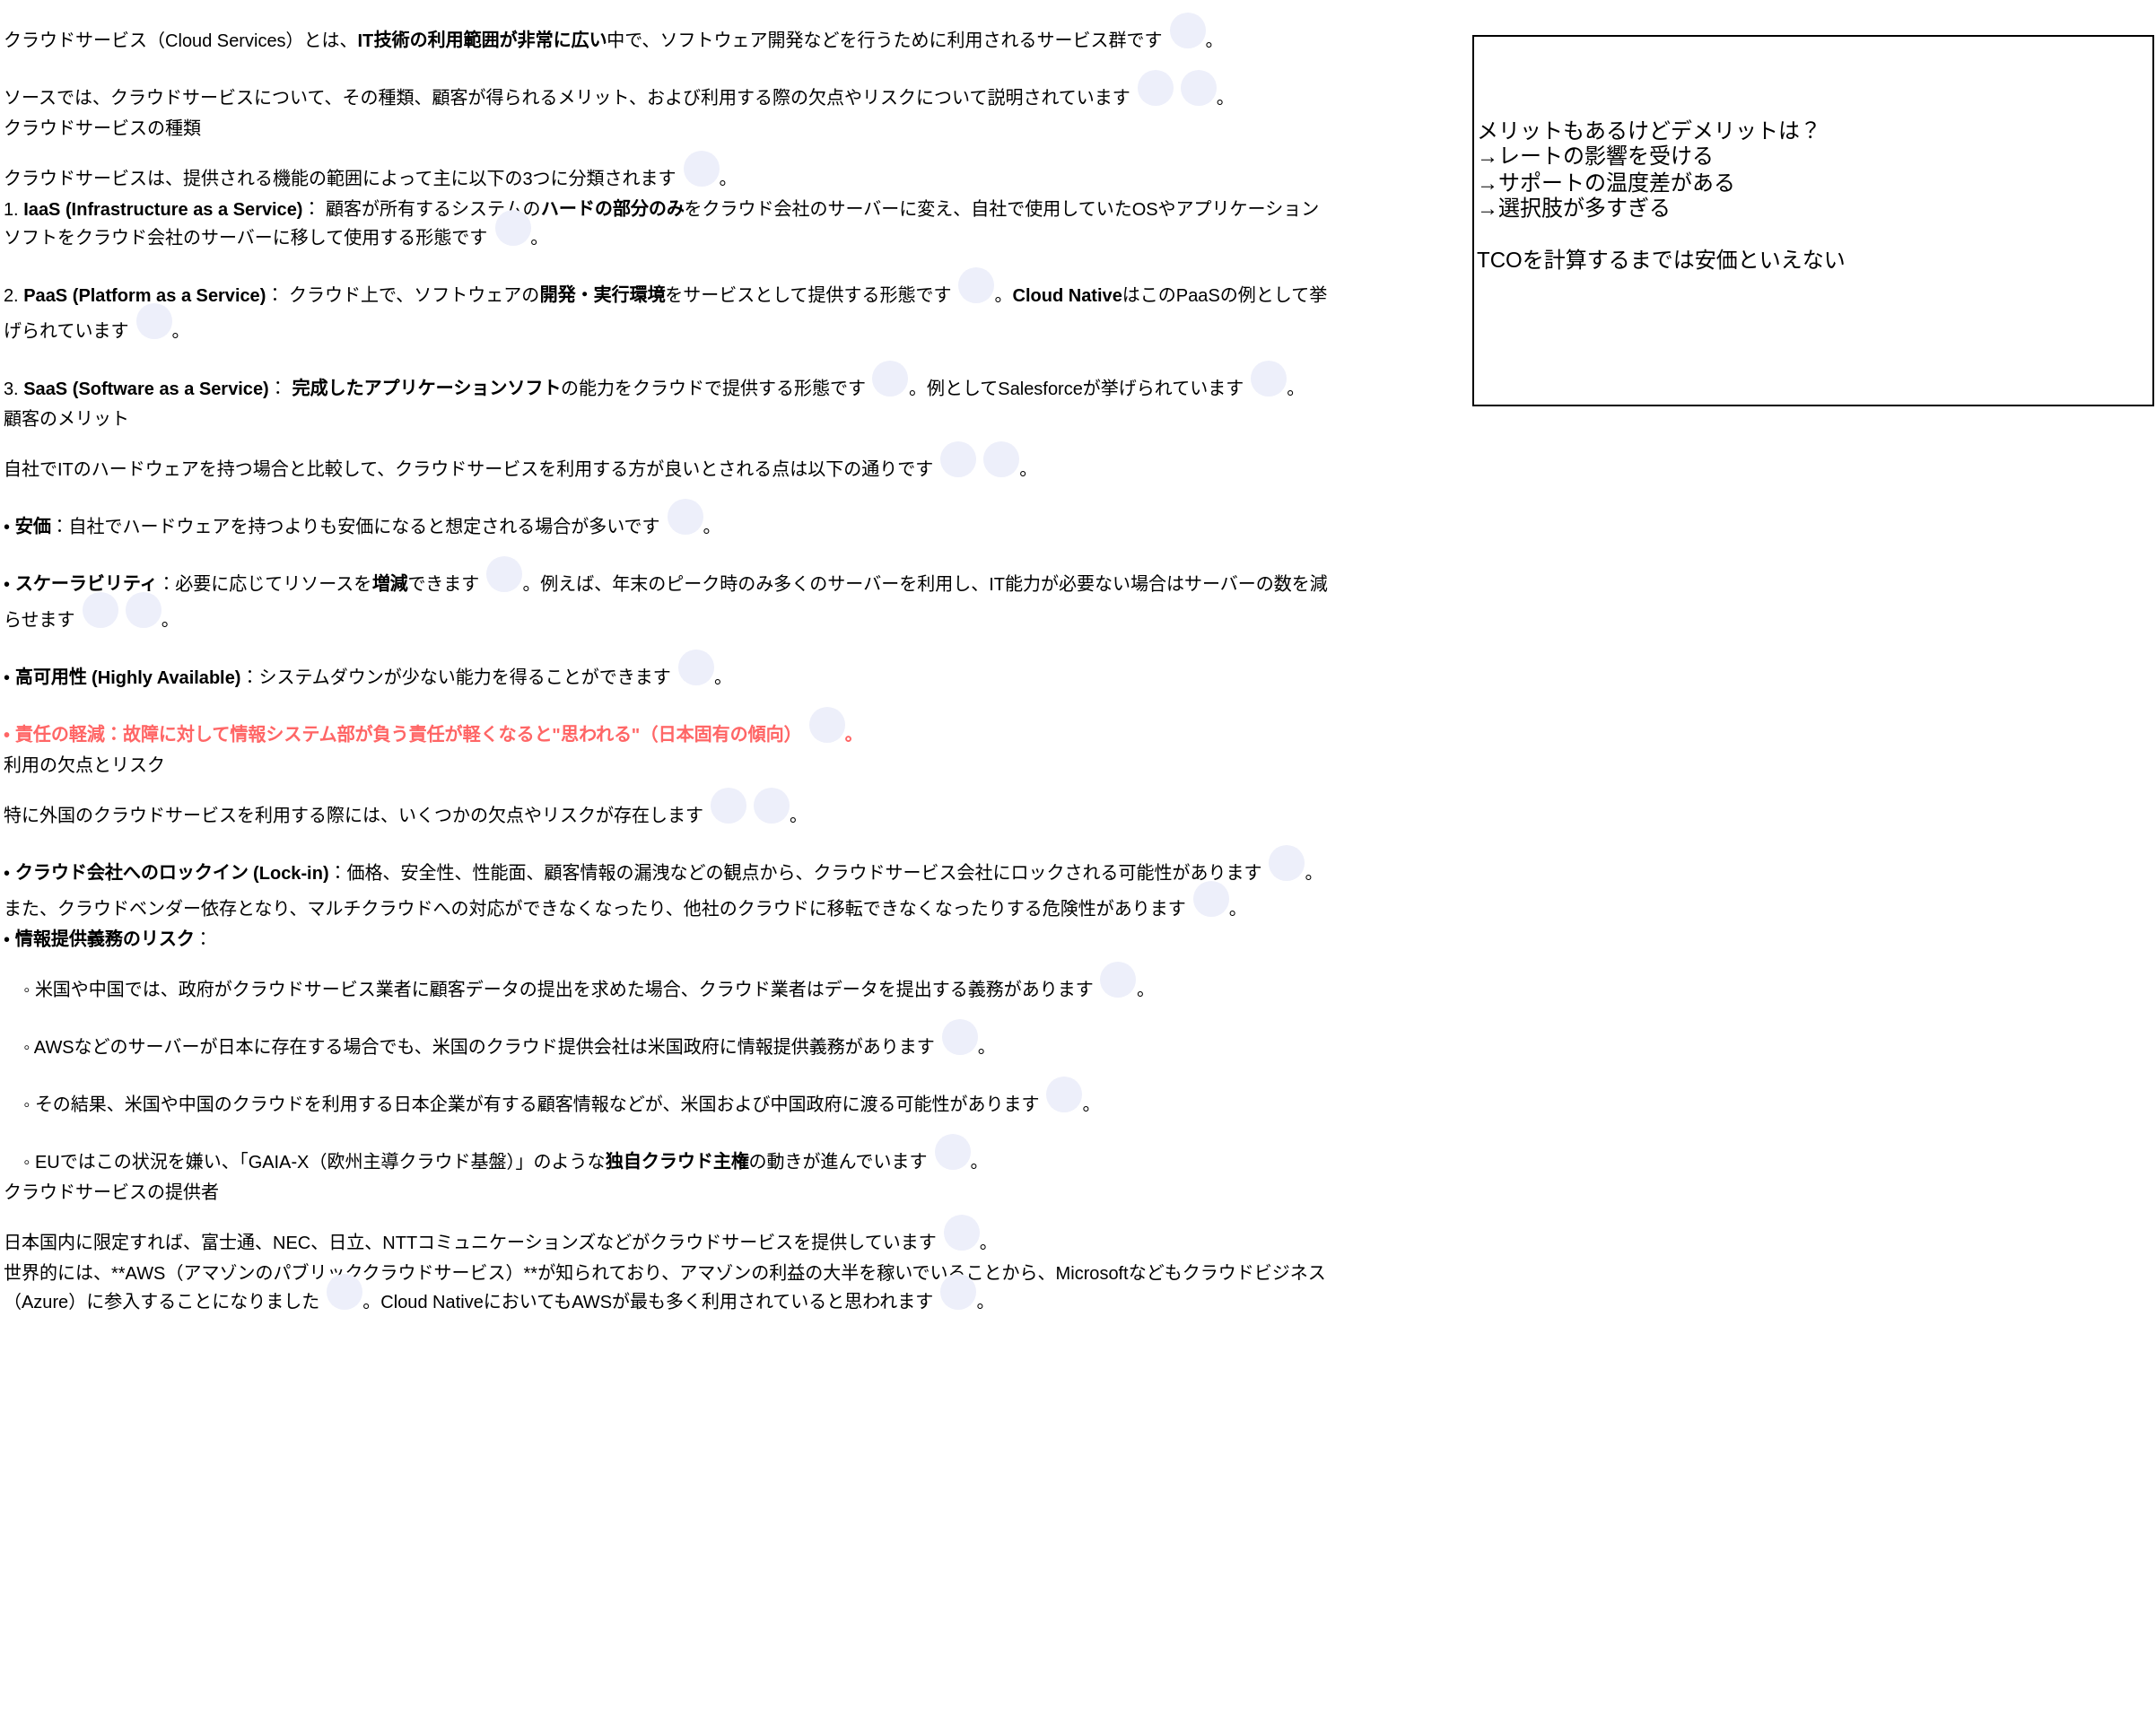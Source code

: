 <mxfile version="28.2.3">
  <diagram name="ページ1" id="MJAz-VtTbIhIS10xH3cN">
    <mxGraphModel dx="1078" dy="933" grid="0" gridSize="10" guides="1" tooltips="1" connect="1" arrows="1" fold="1" page="1" pageScale="1" pageWidth="827" pageHeight="1169" math="0" shadow="0">
      <root>
        <mxCell id="0" />
        <mxCell id="1" parent="0" />
        <mxCell id="_r5Ha-2MLwBzfNucuxSq-2" value="&lt;div style=&quot;line-height: 0%;&quot;&gt;&lt;div class=&quot;paragraph normal ng-star-inserted&quot; data-start-index=&quot;0&quot; style=&quot;font-style: normal; font-variant: normal; font-size-adjust: none; font-kerning: auto; font-optical-sizing: auto; font-feature-settings: normal; font-variation-settings: normal; font-weight: 400; font-stretch: normal; font-family: &amp;quot;Google Sans Text&amp;quot;, &amp;quot;Google Sans&amp;quot;, sans-serif; letter-spacing: normal; margin-block-end: 0.75rem;&quot;&gt;&lt;font style=&quot;font-size: 10px;&quot;&gt;&lt;span data-start-index=&quot;0&quot; class=&quot;ng-star-inserted&quot;&gt;クラウドサービス（Cloud Services）とは、&lt;/span&gt;&lt;b data-start-index=&quot;27&quot; class=&quot;ng-star-inserted&quot;&gt;IT技術の利用範囲が非常に広い&lt;/b&gt;&lt;span data-start-index=&quot;42&quot; class=&quot;ng-star-inserted&quot;&gt;中で、ソフトウェア開発などを行うために利用されるサービス群です&lt;/span&gt;&lt;span style=&quot;&quot; class=&quot;ng-star-inserted&quot;&gt;&lt;button class=&quot;xap-inline-dialog citation-marker ng-star-inserted&quot; aria-haspopup=&quot;dialog&quot; aria-describedby=&quot;cdk-describedby-message-ng-1-17&quot; data-disabled=&quot;false&quot; style=&quot;font-style: normal; font-variant: normal; font-size-adjust: none; font-kerning: auto; font-optical-sizing: auto; font-feature-settings: normal; font-variation-settings: normal; font-weight: 500; font-stretch: normal; line-height: 16px; font-family: &amp;quot;Google Sans Text&amp;quot;, &amp;quot;Google Sans&amp;quot;, sans-serif; letter-spacing: 0.096px; border: 0px; border-radius: 50%; height: 20px; margin-inline-start: 4px; min-width: 20px; cursor: pointer; background-color: rgb(237, 239, 250); color: rgb(27, 27, 28); transition: opacity 0.2s linear; opacity: 1; user-select: none;&quot;&gt;&lt;/button&gt;&lt;/span&gt;&lt;span data-start-index=&quot;73&quot; class=&quot;ng-star-inserted&quot;&gt;。&lt;/span&gt;&lt;/font&gt;&lt;/div&gt;&lt;div class=&quot;paragraph normal ng-star-inserted&quot; data-start-index=&quot;74&quot; style=&quot;font-style: normal; font-variant: normal; font-size-adjust: none; font-kerning: auto; font-optical-sizing: auto; font-feature-settings: normal; font-variation-settings: normal; font-weight: 400; font-stretch: normal; font-family: &amp;quot;Google Sans Text&amp;quot;, &amp;quot;Google Sans&amp;quot;, sans-serif; letter-spacing: normal; margin-block-end: 0.75rem;&quot;&gt;&lt;font style=&quot;font-size: 10px;&quot;&gt;&lt;span data-start-index=&quot;74&quot; class=&quot;ng-star-inserted&quot;&gt;ソースでは、クラウドサービスについて、その種類、顧客が得られるメリット、および利用する際の欠点やリスクについて説明されています&lt;/span&gt;&lt;span class=&quot;ng-star-inserted&quot;&gt;&lt;button class=&quot;xap-inline-dialog citation-marker ng-star-inserted&quot; aria-haspopup=&quot;dialog&quot; aria-describedby=&quot;cdk-describedby-message-ng-1-17&quot; data-disabled=&quot;false&quot; style=&quot;font-style: normal; font-variant: normal; font-size-adjust: none; font-kerning: auto; font-optical-sizing: auto; font-feature-settings: normal; font-variation-settings: normal; font-weight: 500; font-stretch: normal; line-height: 16px; font-family: &amp;quot;Google Sans Text&amp;quot;, &amp;quot;Google Sans&amp;quot;, sans-serif; letter-spacing: 0.096px; border: 0px; border-radius: 50%; height: 20px; margin-inline-start: 4px; min-width: 20px; cursor: pointer; background-color: rgb(237, 239, 250); color: rgb(27, 27, 28); transition: opacity 0.2s linear; opacity: 1; user-select: none;&quot;&gt;&lt;/button&gt;&lt;/span&gt;&lt;span class=&quot;ng-star-inserted&quot;&gt;&lt;button class=&quot;xap-inline-dialog citation-marker ng-star-inserted&quot; aria-haspopup=&quot;dialog&quot; aria-describedby=&quot;cdk-describedby-message-ng-1-17&quot; data-disabled=&quot;false&quot; style=&quot;font-style: normal; font-variant: normal; font-size-adjust: none; font-kerning: auto; font-optical-sizing: auto; font-feature-settings: normal; font-variation-settings: normal; font-weight: 500; font-stretch: normal; line-height: 16px; font-family: &amp;quot;Google Sans Text&amp;quot;, &amp;quot;Google Sans&amp;quot;, sans-serif; letter-spacing: 0.096px; border: 0px; border-radius: 50%; height: 20px; margin-inline-start: 4px; min-width: 20px; cursor: pointer; background-color: rgb(237, 239, 250); color: rgb(27, 27, 28); transition: opacity 0.2s linear; opacity: 1; user-select: none;&quot;&gt;&lt;/button&gt;&lt;/span&gt;&lt;span data-start-index=&quot;137&quot; class=&quot;ng-star-inserted&quot;&gt;。&lt;/span&gt;&lt;/font&gt;&lt;/div&gt;&lt;div class=&quot;paragraph heading3 ng-star-inserted&quot; data-start-index=&quot;138&quot; style=&quot;font-style: normal; font-variant: normal; font-size-adjust: none; font-kerning: auto; font-optical-sizing: auto; font-feature-settings: normal; font-variation-settings: normal; font-weight: 500; font-stretch: normal; font-family: &amp;quot;Google Sans Text&amp;quot;, &amp;quot;Google Sans&amp;quot;, sans-serif; letter-spacing: normal; margin-block-end: 0.75rem;&quot;&gt;&lt;span data-start-index=&quot;138&quot; class=&quot;ng-star-inserted&quot;&gt;&lt;font style=&quot;font-size: 10px;&quot;&gt;クラウドサービスの種類&lt;/font&gt;&lt;/span&gt;&lt;/div&gt;&lt;div class=&quot;paragraph normal ng-star-inserted&quot; data-start-index=&quot;149&quot; style=&quot;font-style: normal; font-variant: normal; font-size-adjust: none; font-kerning: auto; font-optical-sizing: auto; font-feature-settings: normal; font-variation-settings: normal; font-weight: 400; font-stretch: normal; font-family: &amp;quot;Google Sans Text&amp;quot;, &amp;quot;Google Sans&amp;quot;, sans-serif; letter-spacing: normal; margin-block-end: 0.75rem;&quot;&gt;&lt;font style=&quot;font-size: 10px;&quot;&gt;&lt;span data-start-index=&quot;149&quot; class=&quot;ng-star-inserted&quot;&gt;クラウドサービスは、提供される機能の範囲によって主に以下の3つに分類されます&lt;/span&gt;&lt;span class=&quot;ng-star-inserted&quot;&gt;&lt;button class=&quot;xap-inline-dialog citation-marker ng-star-inserted&quot; aria-haspopup=&quot;dialog&quot; aria-describedby=&quot;cdk-describedby-message-ng-1-17&quot; data-disabled=&quot;false&quot; style=&quot;font-style: normal; font-variant: normal; font-size-adjust: none; font-kerning: auto; font-optical-sizing: auto; font-feature-settings: normal; font-variation-settings: normal; font-weight: 500; font-stretch: normal; line-height: 16px; font-family: &amp;quot;Google Sans Text&amp;quot;, &amp;quot;Google Sans&amp;quot;, sans-serif; letter-spacing: 0.096px; border: 0px; border-radius: 50%; height: 20px; margin-inline-start: 4px; min-width: 20px; cursor: pointer; background-color: rgb(237, 239, 250); color: rgb(27, 27, 28); transition: opacity 0.2s linear; opacity: 1; user-select: none;&quot;&gt;&lt;/button&gt;&lt;/span&gt;&lt;span data-start-index=&quot;187&quot; class=&quot;ng-star-inserted&quot;&gt;。&lt;/span&gt;&lt;/font&gt;&lt;/div&gt;&lt;div class=&quot;paragraph normal ng-star-inserted&quot; data-start-index=&quot;188&quot; style=&quot;font-style: normal; font-variant: normal; font-size-adjust: none; font-kerning: auto; font-optical-sizing: auto; font-feature-settings: normal; font-variation-settings: normal; font-weight: 400; font-stretch: normal; font-family: &amp;quot;Google Sans Text&amp;quot;, &amp;quot;Google Sans&amp;quot;, sans-serif; letter-spacing: normal; margin-block-end: 0.75rem;&quot;&gt;&lt;font style=&quot;font-size: 10px;&quot;&gt;&lt;span class=&quot;ng-star-inserted&quot;&gt;1. &lt;/span&gt;&lt;b data-start-index=&quot;188&quot; class=&quot;ng-star-inserted&quot;&gt;IaaS (Infrastructure as a Service)&lt;/b&gt;&lt;span data-start-index=&quot;222&quot; class=&quot;ng-star-inserted&quot;&gt;：&lt;/span&gt;&lt;span data-start-index=&quot;223&quot; class=&quot;ng-star-inserted&quot;&gt; &lt;/span&gt;&lt;span data-start-index=&quot;224&quot; class=&quot;ng-star-inserted&quot;&gt;顧客が所有するシステムの&lt;/span&gt;&lt;b data-start-index=&quot;236&quot; class=&quot;ng-star-inserted&quot;&gt;ハードの部分のみ&lt;/b&gt;&lt;span data-start-index=&quot;244&quot; class=&quot;ng-star-inserted&quot;&gt;をクラウド会社のサーバーに変え、自社で使用していたOSやアプリケーションソフトをクラウド会社のサーバーに移して使用する形態です&lt;/span&gt;&lt;span class=&quot;ng-star-inserted&quot;&gt;&lt;button class=&quot;xap-inline-dialog citation-marker ng-star-inserted&quot; aria-haspopup=&quot;dialog&quot; aria-describedby=&quot;cdk-describedby-message-ng-1-17&quot; data-disabled=&quot;false&quot; style=&quot;font-style: normal; font-variant: normal; font-size-adjust: none; font-kerning: auto; font-optical-sizing: auto; font-feature-settings: normal; font-variation-settings: normal; font-weight: 500; font-stretch: normal; line-height: 16px; font-family: &amp;quot;Google Sans Text&amp;quot;, &amp;quot;Google Sans&amp;quot;, sans-serif; letter-spacing: 0.096px; border: 0px; border-radius: 50%; height: 20px; margin-inline-start: 4px; min-width: 20px; cursor: pointer; background-color: rgb(237, 239, 250); color: rgb(27, 27, 28); transition: opacity 0.2s linear; opacity: 1; user-select: none;&quot;&gt;&lt;/button&gt;&lt;/span&gt;&lt;span data-start-index=&quot;307&quot; class=&quot;ng-star-inserted&quot;&gt;。&lt;/span&gt;&lt;/font&gt;&lt;/div&gt;&lt;div class=&quot;paragraph normal ng-star-inserted&quot; data-start-index=&quot;308&quot; style=&quot;font-style: normal; font-variant: normal; font-size-adjust: none; font-kerning: auto; font-optical-sizing: auto; font-feature-settings: normal; font-variation-settings: normal; font-weight: 400; font-stretch: normal; font-family: &amp;quot;Google Sans Text&amp;quot;, &amp;quot;Google Sans&amp;quot;, sans-serif; letter-spacing: normal; margin-block-end: 0.75rem;&quot;&gt;&lt;font style=&quot;font-size: 10px;&quot;&gt;&lt;span class=&quot;ng-star-inserted&quot;&gt;2. &lt;/span&gt;&lt;b data-start-index=&quot;308&quot; class=&quot;ng-star-inserted&quot;&gt;PaaS (Platform as a Service)&lt;/b&gt;&lt;span data-start-index=&quot;336&quot; class=&quot;ng-star-inserted&quot;&gt;：&lt;/span&gt;&lt;span data-start-index=&quot;337&quot; class=&quot;ng-star-inserted&quot;&gt; &lt;/span&gt;&lt;span data-start-index=&quot;338&quot; class=&quot;ng-star-inserted&quot;&gt;クラウド上で、ソフトウェアの&lt;/span&gt;&lt;b data-start-index=&quot;352&quot; class=&quot;ng-star-inserted&quot;&gt;開発・実行環境&lt;/b&gt;&lt;span data-start-index=&quot;359&quot; class=&quot;ng-star-inserted&quot;&gt;をサービスとして提供する形態です&lt;/span&gt;&lt;span class=&quot;ng-star-inserted&quot;&gt;&lt;button class=&quot;xap-inline-dialog citation-marker ng-star-inserted&quot; aria-haspopup=&quot;dialog&quot; aria-describedby=&quot;cdk-describedby-message-ng-1-17&quot; data-disabled=&quot;false&quot; style=&quot;font-style: normal; font-variant: normal; font-size-adjust: none; font-kerning: auto; font-optical-sizing: auto; font-feature-settings: normal; font-variation-settings: normal; font-weight: 500; font-stretch: normal; line-height: 16px; font-family: &amp;quot;Google Sans Text&amp;quot;, &amp;quot;Google Sans&amp;quot;, sans-serif; letter-spacing: 0.096px; border: 0px; border-radius: 50%; height: 20px; margin-inline-start: 4px; min-width: 20px; cursor: pointer; background-color: rgb(237, 239, 250); color: rgb(27, 27, 28); transition: opacity 0.2s linear; opacity: 1; user-select: none;&quot;&gt;&lt;/button&gt;&lt;/span&gt;&lt;span data-start-index=&quot;375&quot; class=&quot;ng-star-inserted&quot;&gt;。&lt;/span&gt;&lt;b data-start-index=&quot;376&quot; class=&quot;ng-star-inserted&quot;&gt;Cloud Native&lt;/b&gt;&lt;span data-start-index=&quot;388&quot; class=&quot;ng-star-inserted&quot;&gt;はこのPaaSの例として挙げられています&lt;/span&gt;&lt;span class=&quot;ng-star-inserted&quot;&gt;&lt;button class=&quot;xap-inline-dialog citation-marker ng-star-inserted&quot; aria-haspopup=&quot;dialog&quot; aria-describedby=&quot;cdk-describedby-message-ng-1-17&quot; data-disabled=&quot;false&quot; style=&quot;font-style: normal; font-variant: normal; font-size-adjust: none; font-kerning: auto; font-optical-sizing: auto; font-feature-settings: normal; font-variation-settings: normal; font-weight: 500; font-stretch: normal; line-height: 16px; font-family: &amp;quot;Google Sans Text&amp;quot;, &amp;quot;Google Sans&amp;quot;, sans-serif; letter-spacing: 0.096px; border: 0px; border-radius: 50%; height: 20px; margin-inline-start: 4px; min-width: 20px; cursor: pointer; background-color: rgb(237, 239, 250); color: rgb(27, 27, 28); transition: opacity 0.2s linear; opacity: 1; user-select: none;&quot;&gt;&lt;/button&gt;&lt;/span&gt;&lt;span data-start-index=&quot;408&quot; class=&quot;ng-star-inserted&quot;&gt;。&lt;/span&gt;&lt;/font&gt;&lt;/div&gt;&lt;div class=&quot;paragraph normal ng-star-inserted&quot; data-start-index=&quot;409&quot; style=&quot;font-style: normal; font-variant: normal; font-size-adjust: none; font-kerning: auto; font-optical-sizing: auto; font-feature-settings: normal; font-variation-settings: normal; font-weight: 400; font-stretch: normal; font-family: &amp;quot;Google Sans Text&amp;quot;, &amp;quot;Google Sans&amp;quot;, sans-serif; letter-spacing: normal; margin-block-end: 0.75rem;&quot;&gt;&lt;font style=&quot;font-size: 10px;&quot;&gt;&lt;span class=&quot;ng-star-inserted&quot;&gt;3. &lt;/span&gt;&lt;b data-start-index=&quot;409&quot; class=&quot;ng-star-inserted&quot;&gt;SaaS (Software as a Service)&lt;/b&gt;&lt;span data-start-index=&quot;437&quot; class=&quot;ng-star-inserted&quot;&gt;：&lt;/span&gt;&lt;span data-start-index=&quot;438&quot; class=&quot;ng-star-inserted&quot;&gt; &lt;/span&gt;&lt;b data-start-index=&quot;439&quot; class=&quot;ng-star-inserted&quot;&gt;完成したアプリケーションソフト&lt;/b&gt;&lt;span data-start-index=&quot;454&quot; class=&quot;ng-star-inserted&quot;&gt;の能力をクラウドで提供する形態です&lt;/span&gt;&lt;span class=&quot;ng-star-inserted&quot;&gt;&lt;button class=&quot;xap-inline-dialog citation-marker ng-star-inserted&quot; aria-haspopup=&quot;dialog&quot; aria-describedby=&quot;cdk-describedby-message-ng-1-17&quot; data-disabled=&quot;false&quot; style=&quot;font-style: normal; font-variant: normal; font-size-adjust: none; font-kerning: auto; font-optical-sizing: auto; font-feature-settings: normal; font-variation-settings: normal; font-weight: 500; font-stretch: normal; line-height: 16px; font-family: &amp;quot;Google Sans Text&amp;quot;, &amp;quot;Google Sans&amp;quot;, sans-serif; letter-spacing: 0.096px; border: 0px; border-radius: 50%; height: 20px; margin-inline-start: 4px; min-width: 20px; cursor: pointer; background-color: rgb(237, 239, 250); color: rgb(27, 27, 28); transition: opacity 0.2s linear; opacity: 1; user-select: none;&quot;&gt;&lt;/button&gt;&lt;/span&gt;&lt;span data-start-index=&quot;471&quot; class=&quot;ng-star-inserted&quot;&gt;。例としてSalesforceが挙げられています&lt;/span&gt;&lt;span class=&quot;ng-star-inserted&quot;&gt;&lt;button class=&quot;xap-inline-dialog citation-marker ng-star-inserted&quot; aria-haspopup=&quot;dialog&quot; aria-describedby=&quot;cdk-describedby-message-ng-1-17&quot; data-disabled=&quot;false&quot; style=&quot;font-style: normal; font-variant: normal; font-size-adjust: none; font-kerning: auto; font-optical-sizing: auto; font-feature-settings: normal; font-variation-settings: normal; font-weight: 500; font-stretch: normal; line-height: 16px; font-family: &amp;quot;Google Sans Text&amp;quot;, &amp;quot;Google Sans&amp;quot;, sans-serif; letter-spacing: 0.096px; border: 0px; border-radius: 50%; height: 20px; margin-inline-start: 4px; min-width: 20px; cursor: pointer; background-color: rgb(237, 239, 250); color: rgb(27, 27, 28); transition: opacity 0.2s linear; opacity: 1; user-select: none;&quot;&gt;&lt;/button&gt;&lt;/span&gt;&lt;span data-start-index=&quot;495&quot; class=&quot;ng-star-inserted&quot;&gt;。&lt;/span&gt;&lt;/font&gt;&lt;/div&gt;&lt;div class=&quot;paragraph heading3 ng-star-inserted&quot; data-start-index=&quot;496&quot; style=&quot;font-style: normal; font-variant: normal; font-size-adjust: none; font-kerning: auto; font-optical-sizing: auto; font-feature-settings: normal; font-variation-settings: normal; font-weight: 500; font-stretch: normal; font-family: &amp;quot;Google Sans Text&amp;quot;, &amp;quot;Google Sans&amp;quot;, sans-serif; letter-spacing: normal; margin-block-end: 0.75rem;&quot;&gt;&lt;span data-start-index=&quot;496&quot; class=&quot;ng-star-inserted&quot;&gt;&lt;font style=&quot;font-size: 10px;&quot;&gt;顧客のメリット&lt;/font&gt;&lt;/span&gt;&lt;/div&gt;&lt;div class=&quot;paragraph normal ng-star-inserted&quot; data-start-index=&quot;503&quot; style=&quot;font-style: normal; font-variant: normal; font-size-adjust: none; font-kerning: auto; font-optical-sizing: auto; font-feature-settings: normal; font-variation-settings: normal; font-weight: 400; font-stretch: normal; font-family: &amp;quot;Google Sans Text&amp;quot;, &amp;quot;Google Sans&amp;quot;, sans-serif; letter-spacing: normal; margin-block-end: 0.75rem;&quot;&gt;&lt;font style=&quot;font-size: 10px;&quot;&gt;&lt;span data-start-index=&quot;503&quot; class=&quot;ng-star-inserted&quot;&gt;自社でITのハードウェアを持つ場合と比較して、クラウドサービスを利用する方が良いとされる点は以下の通りです&lt;/span&gt;&lt;span class=&quot;ng-star-inserted&quot;&gt;&lt;button class=&quot;xap-inline-dialog citation-marker ng-star-inserted&quot; aria-haspopup=&quot;dialog&quot; aria-describedby=&quot;cdk-describedby-message-ng-1-17&quot; data-disabled=&quot;false&quot; style=&quot;font-style: normal; font-variant: normal; font-size-adjust: none; font-kerning: auto; font-optical-sizing: auto; font-feature-settings: normal; font-variation-settings: normal; font-weight: 500; font-stretch: normal; line-height: 16px; font-family: &amp;quot;Google Sans Text&amp;quot;, &amp;quot;Google Sans&amp;quot;, sans-serif; letter-spacing: 0.096px; border: 0px; border-radius: 50%; height: 20px; margin-inline-start: 4px; min-width: 20px; cursor: pointer; background-color: rgb(237, 239, 250); color: rgb(27, 27, 28); transition: opacity 0.2s linear; opacity: 1; user-select: none;&quot;&gt;&lt;/button&gt;&lt;/span&gt;&lt;span class=&quot;ng-star-inserted&quot;&gt;&lt;button class=&quot;xap-inline-dialog citation-marker ng-star-inserted&quot; aria-haspopup=&quot;dialog&quot; aria-describedby=&quot;cdk-describedby-message-ng-1-17&quot; data-disabled=&quot;false&quot; style=&quot;font-style: normal; font-variant: normal; font-size-adjust: none; font-kerning: auto; font-optical-sizing: auto; font-feature-settings: normal; font-variation-settings: normal; font-weight: 500; font-stretch: normal; line-height: 16px; font-family: &amp;quot;Google Sans Text&amp;quot;, &amp;quot;Google Sans&amp;quot;, sans-serif; letter-spacing: 0.096px; border: 0px; border-radius: 50%; height: 20px; margin-inline-start: 4px; min-width: 20px; cursor: pointer; background-color: rgb(237, 239, 250); color: rgb(27, 27, 28); transition: opacity 0.2s linear; opacity: 1; user-select: none;&quot;&gt;&lt;/button&gt;&lt;/span&gt;&lt;span data-start-index=&quot;556&quot; class=&quot;ng-star-inserted&quot;&gt;。&lt;/span&gt;&lt;/font&gt;&lt;/div&gt;&lt;div class=&quot;paragraph normal ng-star-inserted&quot; data-start-index=&quot;557&quot; style=&quot;font-style: normal; font-variant: normal; font-size-adjust: none; font-kerning: auto; font-optical-sizing: auto; font-feature-settings: normal; font-variation-settings: normal; font-weight: 400; font-stretch: normal; font-family: &amp;quot;Google Sans Text&amp;quot;, &amp;quot;Google Sans&amp;quot;, sans-serif; letter-spacing: normal; margin-block-end: 0.75rem;&quot;&gt;&lt;font style=&quot;font-size: 10px;&quot;&gt;&lt;span class=&quot;ng-star-inserted&quot;&gt;• &lt;/span&gt;&lt;b data-start-index=&quot;557&quot; class=&quot;ng-star-inserted&quot;&gt;安価&lt;/b&gt;&lt;span data-start-index=&quot;559&quot; class=&quot;ng-star-inserted&quot;&gt;：自社でハードウェアを持つよりも安価になると想定される場合が多いです&lt;/span&gt;&lt;span class=&quot;ng-star-inserted&quot;&gt;&lt;button class=&quot;xap-inline-dialog citation-marker ng-star-inserted&quot; aria-haspopup=&quot;dialog&quot; aria-describedby=&quot;cdk-describedby-message-ng-1-17&quot; data-disabled=&quot;false&quot; style=&quot;font-style: normal; font-variant: normal; font-size-adjust: none; font-kerning: auto; font-optical-sizing: auto; font-feature-settings: normal; font-variation-settings: normal; font-weight: 500; font-stretch: normal; line-height: 16px; font-family: &amp;quot;Google Sans Text&amp;quot;, &amp;quot;Google Sans&amp;quot;, sans-serif; letter-spacing: 0.096px; border: 0px; border-radius: 50%; height: 20px; margin-inline-start: 4px; min-width: 20px; cursor: pointer; background-color: rgb(237, 239, 250); color: rgb(27, 27, 28); transition: opacity 0.2s linear; opacity: 1; user-select: none;&quot;&gt;&lt;/button&gt;&lt;/span&gt;&lt;span data-start-index=&quot;593&quot; class=&quot;ng-star-inserted&quot;&gt;。&lt;/span&gt;&lt;/font&gt;&lt;/div&gt;&lt;div class=&quot;paragraph normal ng-star-inserted&quot; data-start-index=&quot;594&quot; style=&quot;font-style: normal; font-variant: normal; font-size-adjust: none; font-kerning: auto; font-optical-sizing: auto; font-feature-settings: normal; font-variation-settings: normal; font-weight: 400; font-stretch: normal; font-family: &amp;quot;Google Sans Text&amp;quot;, &amp;quot;Google Sans&amp;quot;, sans-serif; letter-spacing: normal; margin-block-end: 0.75rem;&quot;&gt;&lt;font style=&quot;font-size: 10px;&quot;&gt;&lt;span class=&quot;ng-star-inserted&quot;&gt;• &lt;/span&gt;&lt;b data-start-index=&quot;594&quot; class=&quot;ng-star-inserted&quot;&gt;スケーラビリティ&lt;/b&gt;&lt;span data-start-index=&quot;602&quot; class=&quot;ng-star-inserted&quot;&gt;：必要に応じてリソースを&lt;/span&gt;&lt;b data-start-index=&quot;614&quot; class=&quot;ng-star-inserted&quot;&gt;増減&lt;/b&gt;&lt;span data-start-index=&quot;616&quot; class=&quot;ng-star-inserted&quot;&gt;できます&lt;/span&gt;&lt;span class=&quot;ng-star-inserted&quot;&gt;&lt;button class=&quot;xap-inline-dialog citation-marker ng-star-inserted&quot; aria-haspopup=&quot;dialog&quot; aria-describedby=&quot;cdk-describedby-message-ng-1-17&quot; data-disabled=&quot;false&quot; style=&quot;font-style: normal; font-variant: normal; font-size-adjust: none; font-kerning: auto; font-optical-sizing: auto; font-feature-settings: normal; font-variation-settings: normal; font-weight: 500; font-stretch: normal; line-height: 16px; font-family: &amp;quot;Google Sans Text&amp;quot;, &amp;quot;Google Sans&amp;quot;, sans-serif; letter-spacing: 0.096px; border: 0px; border-radius: 50%; height: 20px; margin-inline-start: 4px; min-width: 20px; cursor: pointer; background-color: rgb(237, 239, 250); color: rgb(27, 27, 28); transition: opacity 0.2s linear; opacity: 1; user-select: none;&quot;&gt;&lt;/button&gt;&lt;/span&gt;&lt;span data-start-index=&quot;620&quot; class=&quot;ng-star-inserted&quot;&gt;。例えば、年末のピーク時のみ多くのサーバーを利用し、IT能力が必要ない場合はサーバーの数を減らせます&lt;/span&gt;&lt;span class=&quot;ng-star-inserted&quot;&gt;&lt;button class=&quot;xap-inline-dialog citation-marker ng-star-inserted&quot; aria-haspopup=&quot;dialog&quot; aria-describedby=&quot;cdk-describedby-message-ng-1-17&quot; data-disabled=&quot;false&quot; style=&quot;font-style: normal; font-variant: normal; font-size-adjust: none; font-kerning: auto; font-optical-sizing: auto; font-feature-settings: normal; font-variation-settings: normal; font-weight: 500; font-stretch: normal; line-height: 16px; font-family: &amp;quot;Google Sans Text&amp;quot;, &amp;quot;Google Sans&amp;quot;, sans-serif; letter-spacing: 0.096px; border: 0px; border-radius: 50%; height: 20px; margin-inline-start: 4px; min-width: 20px; cursor: pointer; background-color: rgb(237, 239, 250); color: rgb(27, 27, 28); transition: opacity 0.2s linear; opacity: 1; user-select: none;&quot;&gt;&lt;/button&gt;&lt;/span&gt;&lt;span class=&quot;ng-star-inserted&quot;&gt;&lt;button class=&quot;xap-inline-dialog citation-marker ng-star-inserted&quot; aria-haspopup=&quot;dialog&quot; aria-describedby=&quot;cdk-describedby-message-ng-1-17&quot; data-disabled=&quot;false&quot; style=&quot;font-style: normal; font-variant: normal; font-size-adjust: none; font-kerning: auto; font-optical-sizing: auto; font-feature-settings: normal; font-variation-settings: normal; font-weight: 500; font-stretch: normal; line-height: 16px; font-family: &amp;quot;Google Sans Text&amp;quot;, &amp;quot;Google Sans&amp;quot;, sans-serif; letter-spacing: 0.096px; border: 0px; border-radius: 50%; height: 20px; margin-inline-start: 4px; min-width: 20px; cursor: pointer; background-color: rgb(237, 239, 250); color: rgb(27, 27, 28); transition: opacity 0.2s linear; opacity: 1; user-select: none;&quot;&gt;&lt;/button&gt;&lt;/span&gt;&lt;span data-start-index=&quot;670&quot; class=&quot;ng-star-inserted&quot;&gt;。&lt;/span&gt;&lt;/font&gt;&lt;/div&gt;&lt;div class=&quot;paragraph normal ng-star-inserted&quot; data-start-index=&quot;671&quot; style=&quot;font-style: normal; font-variant: normal; font-size-adjust: none; font-kerning: auto; font-optical-sizing: auto; font-feature-settings: normal; font-variation-settings: normal; font-weight: 400; font-stretch: normal; font-family: &amp;quot;Google Sans Text&amp;quot;, &amp;quot;Google Sans&amp;quot;, sans-serif; letter-spacing: normal; margin-block-end: 0.75rem;&quot;&gt;&lt;font style=&quot;font-size: 10px;&quot;&gt;&lt;span class=&quot;ng-star-inserted&quot;&gt;• &lt;/span&gt;&lt;b data-start-index=&quot;671&quot; class=&quot;ng-star-inserted&quot;&gt;高可用性 (Highly Available)&lt;/b&gt;&lt;span data-start-index=&quot;694&quot; class=&quot;ng-star-inserted&quot;&gt;：システムダウンが少ない能力を得ることができます&lt;/span&gt;&lt;span class=&quot;ng-star-inserted&quot;&gt;&lt;button class=&quot;xap-inline-dialog citation-marker ng-star-inserted&quot; aria-haspopup=&quot;dialog&quot; aria-describedby=&quot;cdk-describedby-message-ng-1-17&quot; data-disabled=&quot;false&quot; style=&quot;font-style: normal; font-variant: normal; font-size-adjust: none; font-kerning: auto; font-optical-sizing: auto; font-feature-settings: normal; font-variation-settings: normal; font-weight: 500; font-stretch: normal; line-height: 16px; font-family: &amp;quot;Google Sans Text&amp;quot;, &amp;quot;Google Sans&amp;quot;, sans-serif; letter-spacing: 0.096px; border: 0px; border-radius: 50%; height: 20px; margin-inline-start: 4px; min-width: 20px; cursor: pointer; background-color: rgb(237, 239, 250); color: rgb(27, 27, 28); transition: opacity 0.2s linear; opacity: 1; user-select: none;&quot;&gt;&lt;/button&gt;&lt;/span&gt;&lt;span data-start-index=&quot;718&quot; class=&quot;ng-star-inserted&quot;&gt;。&lt;/span&gt;&lt;/font&gt;&lt;/div&gt;&lt;div class=&quot;paragraph normal ng-star-inserted&quot; data-start-index=&quot;719&quot; style=&quot;font-style: normal; font-variant: normal; font-size-adjust: none; font-kerning: auto; font-optical-sizing: auto; font-feature-settings: normal; font-variation-settings: normal; font-stretch: normal; font-family: &amp;quot;Google Sans Text&amp;quot;, &amp;quot;Google Sans&amp;quot;, sans-serif; letter-spacing: normal; margin-block-end: 0.75rem;&quot;&gt;&lt;font style=&quot;color: rgb(255, 102, 102); font-size: 10px;&quot;&gt;&lt;b&gt;&lt;span class=&quot;ng-star-inserted&quot;&gt;• &lt;/span&gt;&lt;span data-start-index=&quot;719&quot; class=&quot;ng-star-inserted&quot;&gt;責任の軽減&lt;/span&gt;&lt;span data-start-index=&quot;724&quot; class=&quot;ng-star-inserted&quot;&gt;：故障に対して情報システム部が負う責任が軽くなると&quot;思われる&quot;（日本固有の傾向）&lt;/span&gt;&lt;span style=&quot;&quot; class=&quot;ng-star-inserted&quot;&gt;&lt;button class=&quot;xap-inline-dialog citation-marker ng-star-inserted&quot; aria-haspopup=&quot;dialog&quot; aria-describedby=&quot;cdk-describedby-message-ng-1-17&quot; data-disabled=&quot;false&quot; style=&quot;font-style: normal; font-variant: normal; font-size-adjust: none; font-kerning: auto; font-optical-sizing: auto; font-feature-settings: normal; font-variation-settings: normal; font-stretch: normal; line-height: 16px; font-family: &amp;quot;Google Sans Text&amp;quot;, &amp;quot;Google Sans&amp;quot;, sans-serif; letter-spacing: 0.096px; border: 0px; border-radius: 50%; height: 20px; margin-inline-start: 4px; min-width: 20px; cursor: pointer; background-color: rgb(237, 239, 250); transition: opacity 0.2s linear; opacity: 1; user-select: none; color: rgb(27, 27, 28);&quot;&gt;&lt;/button&gt;&lt;/span&gt;&lt;span data-start-index=&quot;764&quot; class=&quot;ng-star-inserted&quot;&gt;。&lt;/span&gt;&lt;/b&gt;&lt;/font&gt;&lt;/div&gt;&lt;div class=&quot;paragraph heading3 ng-star-inserted&quot; data-start-index=&quot;765&quot; style=&quot;font-style: normal; font-variant: normal; font-size-adjust: none; font-kerning: auto; font-optical-sizing: auto; font-feature-settings: normal; font-variation-settings: normal; font-weight: 500; font-stretch: normal; font-family: &amp;quot;Google Sans Text&amp;quot;, &amp;quot;Google Sans&amp;quot;, sans-serif; letter-spacing: normal; margin-block-end: 0.75rem;&quot;&gt;&lt;span data-start-index=&quot;765&quot; class=&quot;ng-star-inserted&quot;&gt;&lt;font style=&quot;font-size: 10px;&quot;&gt;利用の欠点とリスク&lt;/font&gt;&lt;/span&gt;&lt;/div&gt;&lt;div class=&quot;paragraph normal ng-star-inserted&quot; data-start-index=&quot;774&quot; style=&quot;font-style: normal; font-variant: normal; font-size-adjust: none; font-kerning: auto; font-optical-sizing: auto; font-feature-settings: normal; font-variation-settings: normal; font-weight: 400; font-stretch: normal; font-family: &amp;quot;Google Sans Text&amp;quot;, &amp;quot;Google Sans&amp;quot;, sans-serif; letter-spacing: normal; margin-block-end: 0.75rem;&quot;&gt;&lt;font style=&quot;font-size: 10px;&quot;&gt;&lt;span data-start-index=&quot;774&quot; class=&quot;ng-star-inserted&quot;&gt;特に外国のクラウドサービスを利用する際には、いくつかの欠点やリスクが存在します&lt;/span&gt;&lt;span class=&quot;ng-star-inserted&quot;&gt;&lt;button class=&quot;xap-inline-dialog citation-marker ng-star-inserted&quot; aria-haspopup=&quot;dialog&quot; aria-describedby=&quot;cdk-describedby-message-ng-1-17&quot; data-disabled=&quot;false&quot; style=&quot;font-style: normal; font-variant: normal; font-size-adjust: none; font-kerning: auto; font-optical-sizing: auto; font-feature-settings: normal; font-variation-settings: normal; font-weight: 500; font-stretch: normal; line-height: 16px; font-family: &amp;quot;Google Sans Text&amp;quot;, &amp;quot;Google Sans&amp;quot;, sans-serif; letter-spacing: 0.096px; border: 0px; border-radius: 50%; height: 20px; margin-inline-start: 4px; min-width: 20px; cursor: pointer; background-color: rgb(237, 239, 250); color: rgb(27, 27, 28); transition: opacity 0.2s linear; opacity: 1; user-select: none;&quot;&gt;&lt;/button&gt;&lt;/span&gt;&lt;span class=&quot;ng-star-inserted&quot;&gt;&lt;button class=&quot;citation-marker&quot; style=&quot;font-style: normal; font-variant: normal; font-size-adjust: none; font-kerning: auto; font-optical-sizing: auto; font-feature-settings: normal; font-variation-settings: normal; font-weight: 500; font-stretch: normal; line-height: 16px; font-family: &amp;quot;Google Sans Text&amp;quot;, &amp;quot;Google Sans&amp;quot;, sans-serif; letter-spacing: 0.096px; border: 0px; border-radius: 50%; height: 20px; margin-inline-start: 4px; min-width: 20px; cursor: pointer; background-color: rgb(237, 239, 250); color: rgb(27, 27, 28); transition: opacity 0.2s linear; opacity: 1; user-select: none;&quot;&gt;&lt;/button&gt;&lt;/span&gt;&lt;span data-start-index=&quot;813&quot; class=&quot;ng-star-inserted&quot;&gt;。&lt;/span&gt;&lt;/font&gt;&lt;/div&gt;&lt;div class=&quot;paragraph normal ng-star-inserted&quot; data-start-index=&quot;814&quot; style=&quot;font-style: normal; font-variant: normal; font-size-adjust: none; font-kerning: auto; font-optical-sizing: auto; font-feature-settings: normal; font-variation-settings: normal; font-weight: 400; font-stretch: normal; font-family: &amp;quot;Google Sans Text&amp;quot;, &amp;quot;Google Sans&amp;quot;, sans-serif; letter-spacing: normal; margin-block-end: 0.75rem;&quot;&gt;&lt;font style=&quot;font-size: 10px;&quot;&gt;&lt;span class=&quot;ng-star-inserted&quot;&gt;• &lt;/span&gt;&lt;b data-start-index=&quot;814&quot; class=&quot;ng-star-inserted&quot;&gt;クラウド会社へのロックイン (Lock-in)&lt;/b&gt;&lt;span data-start-index=&quot;837&quot; class=&quot;ng-star-inserted&quot;&gt;：価格、安全性、性能面、顧客情報の漏洩などの観点から、クラウドサービス会社にロックされる可能性があります&lt;/span&gt;&lt;span class=&quot;ng-star-inserted&quot;&gt;&lt;button class=&quot;xap-inline-dialog citation-marker ng-star-inserted&quot; aria-haspopup=&quot;dialog&quot; aria-describedby=&quot;cdk-describedby-message-ng-1-17&quot; data-disabled=&quot;false&quot; style=&quot;font-style: normal; font-variant: normal; font-size-adjust: none; font-kerning: auto; font-optical-sizing: auto; font-feature-settings: normal; font-variation-settings: normal; font-weight: 500; font-stretch: normal; line-height: 16px; font-family: &amp;quot;Google Sans Text&amp;quot;, &amp;quot;Google Sans&amp;quot;, sans-serif; letter-spacing: 0.096px; border: 0px; border-radius: 50%; height: 20px; margin-inline-start: 4px; min-width: 20px; cursor: pointer; background-color: rgb(237, 239, 250); color: rgb(27, 27, 28); transition: opacity 0.2s linear; opacity: 1; user-select: none;&quot;&gt;&lt;/button&gt;&lt;/span&gt;&lt;span data-start-index=&quot;889&quot; class=&quot;ng-star-inserted&quot;&gt;。また、クラウドベンダー依存となり、マルチクラウドへの対応ができなくなったり、他社のクラウドに移転できなくなったりする危険性があります&lt;/span&gt;&lt;span class=&quot;ng-star-inserted&quot;&gt;&lt;button class=&quot;xap-inline-dialog citation-marker ng-star-inserted&quot; aria-haspopup=&quot;dialog&quot; aria-describedby=&quot;cdk-describedby-message-ng-1-17&quot; data-disabled=&quot;false&quot; style=&quot;font-style: normal; font-variant: normal; font-size-adjust: none; font-kerning: auto; font-optical-sizing: auto; font-feature-settings: normal; font-variation-settings: normal; font-weight: 500; font-stretch: normal; line-height: 16px; font-family: &amp;quot;Google Sans Text&amp;quot;, &amp;quot;Google Sans&amp;quot;, sans-serif; letter-spacing: 0.096px; border: 0px; border-radius: 50%; height: 20px; margin-inline-start: 4px; min-width: 20px; cursor: pointer; background-color: rgb(237, 239, 250); color: rgb(27, 27, 28); transition: opacity 0.2s linear; opacity: 1; user-select: none;&quot;&gt;&lt;/button&gt;&lt;/span&gt;&lt;span data-start-index=&quot;956&quot; class=&quot;ng-star-inserted&quot;&gt;。&lt;/span&gt;&lt;/font&gt;&lt;/div&gt;&lt;div class=&quot;paragraph normal ng-star-inserted&quot; data-start-index=&quot;957&quot; style=&quot;font-style: normal; font-variant: normal; font-size-adjust: none; font-kerning: auto; font-optical-sizing: auto; font-feature-settings: normal; font-variation-settings: normal; font-weight: 400; font-stretch: normal; font-family: &amp;quot;Google Sans Text&amp;quot;, &amp;quot;Google Sans&amp;quot;, sans-serif; letter-spacing: normal; margin-block-end: 0.75rem;&quot;&gt;&lt;font style=&quot;font-size: 10px;&quot;&gt;&lt;span class=&quot;ng-star-inserted&quot;&gt;• &lt;/span&gt;&lt;b data-start-index=&quot;957&quot; class=&quot;ng-star-inserted&quot;&gt;情報提供義務のリスク&lt;/b&gt;&lt;span data-start-index=&quot;967&quot; class=&quot;ng-star-inserted&quot;&gt;：&lt;/span&gt;&lt;/font&gt;&lt;/div&gt;&lt;div class=&quot;paragraph normal ng-star-inserted&quot; data-start-index=&quot;968&quot; style=&quot;font-style: normal; font-variant: normal; font-size-adjust: none; font-kerning: auto; font-optical-sizing: auto; font-feature-settings: normal; font-variation-settings: normal; font-weight: 400; font-stretch: normal; font-family: &amp;quot;Google Sans Text&amp;quot;, &amp;quot;Google Sans&amp;quot;, sans-serif; letter-spacing: normal; margin-block-end: 0.75rem;&quot;&gt;&lt;font style=&quot;font-size: 10px;&quot;&gt;&lt;span class=&quot;ng-star-inserted&quot;&gt;&amp;nbsp;&amp;nbsp;&amp;nbsp;&amp;nbsp;◦ &lt;/span&gt;&lt;span data-start-index=&quot;968&quot; class=&quot;ng-star-inserted&quot;&gt;米国や中国では、政府がクラウドサービス業者に顧客データの提出を求めた場合、クラウド業者はデータを提出する義務があります&lt;/span&gt;&lt;span class=&quot;ng-star-inserted&quot;&gt;&lt;button class=&quot;xap-inline-dialog citation-marker ng-star-inserted&quot; aria-haspopup=&quot;dialog&quot; aria-describedby=&quot;cdk-describedby-message-ng-1-17&quot; data-disabled=&quot;false&quot; style=&quot;font-style: normal; font-variant: normal; font-size-adjust: none; font-kerning: auto; font-optical-sizing: auto; font-feature-settings: normal; font-variation-settings: normal; font-weight: 500; font-stretch: normal; line-height: 16px; font-family: &amp;quot;Google Sans Text&amp;quot;, &amp;quot;Google Sans&amp;quot;, sans-serif; letter-spacing: 0.096px; border: 0px; border-radius: 50%; height: 20px; margin-inline-start: 4px; min-width: 20px; cursor: pointer; background-color: rgb(237, 239, 250); color: rgb(27, 27, 28); transition: opacity 0.2s linear; opacity: 1; user-select: none;&quot;&gt;&lt;/button&gt;&lt;/span&gt;&lt;span data-start-index=&quot;1027&quot; class=&quot;ng-star-inserted&quot;&gt;。&lt;/span&gt;&lt;/font&gt;&lt;/div&gt;&lt;div class=&quot;paragraph normal ng-star-inserted&quot; data-start-index=&quot;1028&quot; style=&quot;font-style: normal; font-variant: normal; font-size-adjust: none; font-kerning: auto; font-optical-sizing: auto; font-feature-settings: normal; font-variation-settings: normal; font-weight: 400; font-stretch: normal; font-family: &amp;quot;Google Sans Text&amp;quot;, &amp;quot;Google Sans&amp;quot;, sans-serif; letter-spacing: normal; margin-block-end: 0.75rem;&quot;&gt;&lt;font style=&quot;font-size: 10px;&quot;&gt;&lt;span class=&quot;ng-star-inserted&quot;&gt;&amp;nbsp;&amp;nbsp;&amp;nbsp;&amp;nbsp;◦ &lt;/span&gt;&lt;span data-start-index=&quot;1028&quot; class=&quot;ng-star-inserted&quot;&gt;AWSなどのサーバーが日本に存在する場合でも、米国のクラウド提供会社は米国政府に情報提供義務があります&lt;/span&gt;&lt;span class=&quot;ng-star-inserted&quot;&gt;&lt;button class=&quot;xap-inline-dialog citation-marker ng-star-inserted&quot; aria-haspopup=&quot;dialog&quot; aria-describedby=&quot;cdk-describedby-message-ng-1-17&quot; data-disabled=&quot;false&quot; style=&quot;font-style: normal; font-variant: normal; font-size-adjust: none; font-kerning: auto; font-optical-sizing: auto; font-feature-settings: normal; font-variation-settings: normal; font-weight: 500; font-stretch: normal; line-height: 16px; font-family: &amp;quot;Google Sans Text&amp;quot;, &amp;quot;Google Sans&amp;quot;, sans-serif; letter-spacing: 0.096px; border: 0px; border-radius: 50%; height: 20px; margin-inline-start: 4px; min-width: 20px; cursor: pointer; background-color: rgb(237, 239, 250); color: rgb(27, 27, 28); transition: opacity 0.2s linear; opacity: 1; user-select: none;&quot;&gt;&lt;/button&gt;&lt;/span&gt;&lt;span data-start-index=&quot;1079&quot; class=&quot;ng-star-inserted&quot;&gt;。&lt;/span&gt;&lt;/font&gt;&lt;/div&gt;&lt;div class=&quot;paragraph normal ng-star-inserted&quot; data-start-index=&quot;1080&quot; style=&quot;font-style: normal; font-variant: normal; font-size-adjust: none; font-kerning: auto; font-optical-sizing: auto; font-feature-settings: normal; font-variation-settings: normal; font-weight: 400; font-stretch: normal; font-family: &amp;quot;Google Sans Text&amp;quot;, &amp;quot;Google Sans&amp;quot;, sans-serif; letter-spacing: normal; margin-block-end: 0.75rem;&quot;&gt;&lt;font style=&quot;font-size: 10px;&quot;&gt;&lt;span class=&quot;ng-star-inserted&quot;&gt;&amp;nbsp;&amp;nbsp;&amp;nbsp;&amp;nbsp;◦ &lt;/span&gt;&lt;span data-start-index=&quot;1080&quot; class=&quot;ng-star-inserted&quot;&gt;その結果、米国や中国のクラウドを利用する日本企業が有する顧客情報などが、米国および中国政府に渡る可能性があります&lt;/span&gt;&lt;span class=&quot;ng-star-inserted&quot;&gt;&lt;button class=&quot;xap-inline-dialog citation-marker ng-star-inserted&quot; aria-haspopup=&quot;dialog&quot; aria-describedby=&quot;cdk-describedby-message-ng-1-17&quot; data-disabled=&quot;false&quot; style=&quot;font-style: normal; font-variant: normal; font-size-adjust: none; font-kerning: auto; font-optical-sizing: auto; font-feature-settings: normal; font-variation-settings: normal; font-weight: 500; font-stretch: normal; line-height: 16px; font-family: &amp;quot;Google Sans Text&amp;quot;, &amp;quot;Google Sans&amp;quot;, sans-serif; letter-spacing: 0.096px; border: 0px; border-radius: 50%; height: 20px; margin-inline-start: 4px; min-width: 20px; cursor: pointer; background-color: rgb(237, 239, 250); color: rgb(27, 27, 28); transition: opacity 0.2s linear; opacity: 1; user-select: none;&quot;&gt;&lt;/button&gt;&lt;/span&gt;&lt;span data-start-index=&quot;1136&quot; class=&quot;ng-star-inserted&quot;&gt;。&lt;/span&gt;&lt;/font&gt;&lt;/div&gt;&lt;div class=&quot;paragraph normal ng-star-inserted&quot; data-start-index=&quot;1137&quot; style=&quot;font-style: normal; font-variant: normal; font-size-adjust: none; font-kerning: auto; font-optical-sizing: auto; font-feature-settings: normal; font-variation-settings: normal; font-weight: 400; font-stretch: normal; font-family: &amp;quot;Google Sans Text&amp;quot;, &amp;quot;Google Sans&amp;quot;, sans-serif; letter-spacing: normal; margin-block-end: 0.75rem;&quot;&gt;&lt;font style=&quot;font-size: 10px;&quot;&gt;&lt;span class=&quot;ng-star-inserted&quot;&gt;&amp;nbsp;&amp;nbsp;&amp;nbsp;&amp;nbsp;◦ &lt;/span&gt;&lt;span data-start-index=&quot;1137&quot; class=&quot;ng-star-inserted&quot;&gt;EUではこの状況を嫌い、「GAIA-X（欧州主導クラウド基盤）」のような&lt;/span&gt;&lt;b data-start-index=&quot;1173&quot; class=&quot;ng-star-inserted&quot;&gt;独自クラウド主権&lt;/b&gt;&lt;span data-start-index=&quot;1181&quot; class=&quot;ng-star-inserted&quot;&gt;の動きが進んでいます&lt;/span&gt;&lt;span class=&quot;ng-star-inserted&quot;&gt;&lt;button class=&quot;xap-inline-dialog citation-marker ng-star-inserted&quot; aria-haspopup=&quot;dialog&quot; aria-describedby=&quot;cdk-describedby-message-ng-1-17&quot; data-disabled=&quot;false&quot; style=&quot;font-style: normal; font-variant: normal; font-size-adjust: none; font-kerning: auto; font-optical-sizing: auto; font-feature-settings: normal; font-variation-settings: normal; font-weight: 500; font-stretch: normal; line-height: 16px; font-family: &amp;quot;Google Sans Text&amp;quot;, &amp;quot;Google Sans&amp;quot;, sans-serif; letter-spacing: 0.096px; border: 0px; border-radius: 50%; height: 20px; margin-inline-start: 4px; min-width: 20px; cursor: pointer; background-color: rgb(237, 239, 250); color: rgb(27, 27, 28); transition: opacity 0.2s linear; opacity: 1; user-select: none;&quot;&gt;&lt;/button&gt;&lt;/span&gt;&lt;span data-start-index=&quot;1191&quot; class=&quot;ng-star-inserted&quot;&gt;。&lt;/span&gt;&lt;/font&gt;&lt;/div&gt;&lt;div class=&quot;paragraph heading3 ng-star-inserted&quot; data-start-index=&quot;1192&quot; style=&quot;font-style: normal; font-variant: normal; font-size-adjust: none; font-kerning: auto; font-optical-sizing: auto; font-feature-settings: normal; font-variation-settings: normal; font-weight: 500; font-stretch: normal; font-family: &amp;quot;Google Sans Text&amp;quot;, &amp;quot;Google Sans&amp;quot;, sans-serif; letter-spacing: normal; margin-block-end: 0.75rem;&quot;&gt;&lt;span data-start-index=&quot;1192&quot; class=&quot;ng-star-inserted&quot;&gt;&lt;font style=&quot;font-size: 10px;&quot;&gt;クラウドサービスの提供者&lt;/font&gt;&lt;/span&gt;&lt;/div&gt;&lt;div class=&quot;paragraph normal ng-star-inserted&quot; data-start-index=&quot;1204&quot; style=&quot;font-style: normal; font-variant: normal; font-size-adjust: none; font-kerning: auto; font-optical-sizing: auto; font-feature-settings: normal; font-variation-settings: normal; font-weight: 400; font-stretch: normal; font-family: &amp;quot;Google Sans Text&amp;quot;, &amp;quot;Google Sans&amp;quot;, sans-serif; letter-spacing: normal; margin-block-end: 0.75rem;&quot;&gt;&lt;font style=&quot;font-size: 10px;&quot;&gt;&lt;span data-start-index=&quot;1204&quot; class=&quot;ng-star-inserted&quot;&gt;日本国内に限定すれば、富士通、NEC、日立、NTTコミュニケーションズなどがクラウドサービスを提供しています&lt;/span&gt;&lt;span class=&quot;ng-star-inserted&quot;&gt;&lt;button class=&quot;xap-inline-dialog citation-marker ng-star-inserted&quot; aria-haspopup=&quot;dialog&quot; aria-describedby=&quot;cdk-describedby-message-ng-1-17&quot; data-disabled=&quot;false&quot; style=&quot;font-style: normal; font-variant: normal; font-size-adjust: none; font-kerning: auto; font-optical-sizing: auto; font-feature-settings: normal; font-variation-settings: normal; font-weight: 500; font-stretch: normal; line-height: 16px; font-family: &amp;quot;Google Sans Text&amp;quot;, &amp;quot;Google Sans&amp;quot;, sans-serif; letter-spacing: 0.096px; border: 0px; border-radius: 50%; height: 20px; margin-inline-start: 4px; min-width: 20px; cursor: pointer; background-color: rgb(237, 239, 250); color: rgb(27, 27, 28); transition: opacity 0.2s linear; opacity: 1; user-select: none;&quot;&gt;&lt;/button&gt;&lt;/span&gt;&lt;span data-start-index=&quot;1258&quot; class=&quot;ng-star-inserted&quot;&gt;。&lt;/span&gt;&lt;/font&gt;&lt;/div&gt;&lt;div class=&quot;paragraph normal ng-star-inserted&quot; data-start-index=&quot;1259&quot; style=&quot;font-style: normal; font-variant: normal; font-size-adjust: none; font-kerning: auto; font-optical-sizing: auto; font-feature-settings: normal; font-variation-settings: normal; font-weight: 400; font-stretch: normal; font-family: &amp;quot;Google Sans Text&amp;quot;, &amp;quot;Google Sans&amp;quot;, sans-serif; letter-spacing: normal; margin-block-end: 0.75rem;&quot;&gt;&lt;font style=&quot;font-size: 10px;&quot;&gt;&lt;span data-start-index=&quot;1259&quot; class=&quot;ng-star-inserted&quot;&gt;世界的には、**AWS（アマゾンのパブリッククラウドサービス）**が知られており、アマゾンの利益の大半を稼いでいることから、Microsoftなどもクラウドビジネス（Azure）に参入することになりました&lt;/span&gt;&lt;span style=&quot;&quot; class=&quot;ng-star-inserted&quot;&gt;&lt;button class=&quot;xap-inline-dialog citation-marker ng-star-inserted&quot; aria-haspopup=&quot;dialog&quot; aria-describedby=&quot;cdk-describedby-message-ng-1-17&quot; data-disabled=&quot;false&quot; style=&quot;font-style: normal; font-variant: normal; font-size-adjust: none; font-kerning: auto; font-optical-sizing: auto; font-feature-settings: normal; font-variation-settings: normal; font-weight: 500; font-stretch: normal; line-height: 16px; font-family: &amp;quot;Google Sans Text&amp;quot;, &amp;quot;Google Sans&amp;quot;, sans-serif; letter-spacing: 0.096px; border: 0px; border-radius: 50%; height: 20px; margin-inline-start: 4px; min-width: 20px; cursor: pointer; background-color: rgb(237, 239, 250); color: rgb(27, 27, 28); transition: opacity 0.2s linear; opacity: 1; user-select: none;&quot;&gt;&lt;/button&gt;&lt;/span&gt;&lt;span data-start-index=&quot;1361&quot; class=&quot;ng-star-inserted&quot;&gt;。Cloud NativeにおいてもAWSが最も多く利用されていると思われます&lt;/span&gt;&lt;span style=&quot;&quot; class=&quot;ng-star-inserted&quot;&gt;&lt;button class=&quot;xap-inline-dialog citation-marker ng-star-inserted&quot; aria-haspopup=&quot;dialog&quot; aria-describedby=&quot;cdk-describedby-message-ng-1-17&quot; data-disabled=&quot;false&quot; style=&quot;font-style: normal; font-variant: normal; font-size-adjust: none; font-kerning: auto; font-optical-sizing: auto; font-feature-settings: normal; font-variation-settings: normal; font-weight: 500; font-stretch: normal; line-height: 16px; font-family: &amp;quot;Google Sans Text&amp;quot;, &amp;quot;Google Sans&amp;quot;, sans-serif; letter-spacing: 0.096px; border: 0px; border-radius: 50%; height: 20px; margin-inline-start: 4px; min-width: 20px; cursor: pointer; background-color: rgb(237, 239, 250); color: rgb(27, 27, 28); transition: opacity 0.2s linear; opacity: 1; user-select: none;&quot;&gt;&lt;/button&gt;&lt;/span&gt;&lt;span data-start-index=&quot;1400&quot; class=&quot;ng-star-inserted&quot;&gt;。&lt;/span&gt;&lt;/font&gt;&lt;/div&gt;&lt;/div&gt;" style="text;whiteSpace=wrap;html=1;" vertex="1" parent="1">
          <mxGeometry x="25" y="27" width="742" height="966" as="geometry" />
        </mxCell>
        <mxCell id="_r5Ha-2MLwBzfNucuxSq-3" value="メリットもあるけど&lt;span style=&quot;background-color: transparent; color: light-dark(rgb(0, 0, 0), rgb(255, 255, 255));&quot;&gt;デメリットは？&lt;/span&gt;&lt;div style=&quot;&quot;&gt;→レートの影響を受ける&lt;/div&gt;&lt;div style=&quot;&quot;&gt;→サポートの温度差がある&lt;/div&gt;&lt;div style=&quot;&quot;&gt;→選択肢が多すぎる&lt;/div&gt;&lt;div style=&quot;&quot;&gt;&lt;br&gt;&lt;/div&gt;&lt;div style=&quot;&quot;&gt;TCOを計算するまでは安価といえない&lt;/div&gt;&lt;div style=&quot;&quot;&gt;&lt;br&gt;&lt;/div&gt;&lt;div style=&quot;&quot;&gt;&lt;br&gt;&lt;/div&gt;" style="whiteSpace=wrap;html=1;align=left;" vertex="1" parent="1">
          <mxGeometry x="846" y="47" width="379" height="206" as="geometry" />
        </mxCell>
      </root>
    </mxGraphModel>
  </diagram>
</mxfile>
